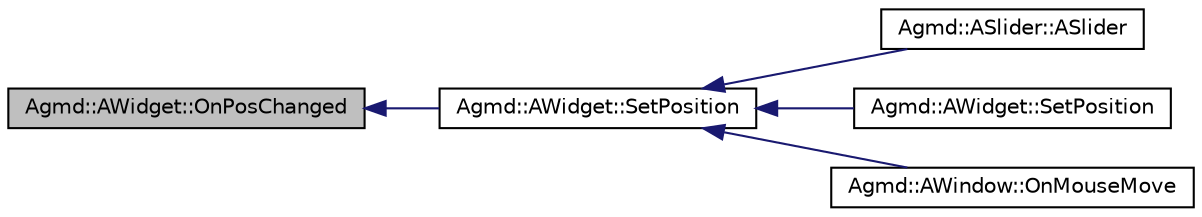 digraph "Agmd::AWidget::OnPosChanged"
{
  edge [fontname="Helvetica",fontsize="10",labelfontname="Helvetica",labelfontsize="10"];
  node [fontname="Helvetica",fontsize="10",shape=record];
  rankdir="LR";
  Node1 [label="Agmd::AWidget::OnPosChanged",height=0.2,width=0.4,color="black", fillcolor="grey75", style="filled" fontcolor="black"];
  Node1 -> Node2 [dir="back",color="midnightblue",fontsize="10",style="solid",fontname="Helvetica"];
  Node2 [label="Agmd::AWidget::SetPosition",height=0.2,width=0.4,color="black", fillcolor="white", style="filled",URL="$class_agmd_1_1_a_widget.html#ad623409b81ce39302f804b81fc6f0c5b"];
  Node2 -> Node3 [dir="back",color="midnightblue",fontsize="10",style="solid",fontname="Helvetica"];
  Node3 [label="Agmd::ASlider::ASlider",height=0.2,width=0.4,color="black", fillcolor="white", style="filled",URL="$class_agmd_1_1_a_slider.html#ac2f6d8ae73da369dddf93a565e63d533"];
  Node2 -> Node4 [dir="back",color="midnightblue",fontsize="10",style="solid",fontname="Helvetica"];
  Node4 [label="Agmd::AWidget::SetPosition",height=0.2,width=0.4,color="black", fillcolor="white", style="filled",URL="$class_agmd_1_1_a_widget.html#abc9afe855a9e356d8b22b4959b4501d4"];
  Node2 -> Node5 [dir="back",color="midnightblue",fontsize="10",style="solid",fontname="Helvetica"];
  Node5 [label="Agmd::AWindow::OnMouseMove",height=0.2,width=0.4,color="black", fillcolor="white", style="filled",URL="$class_agmd_1_1_a_window.html#abfedc933f038a4d4cbdebfd4bb0aecb1"];
}
